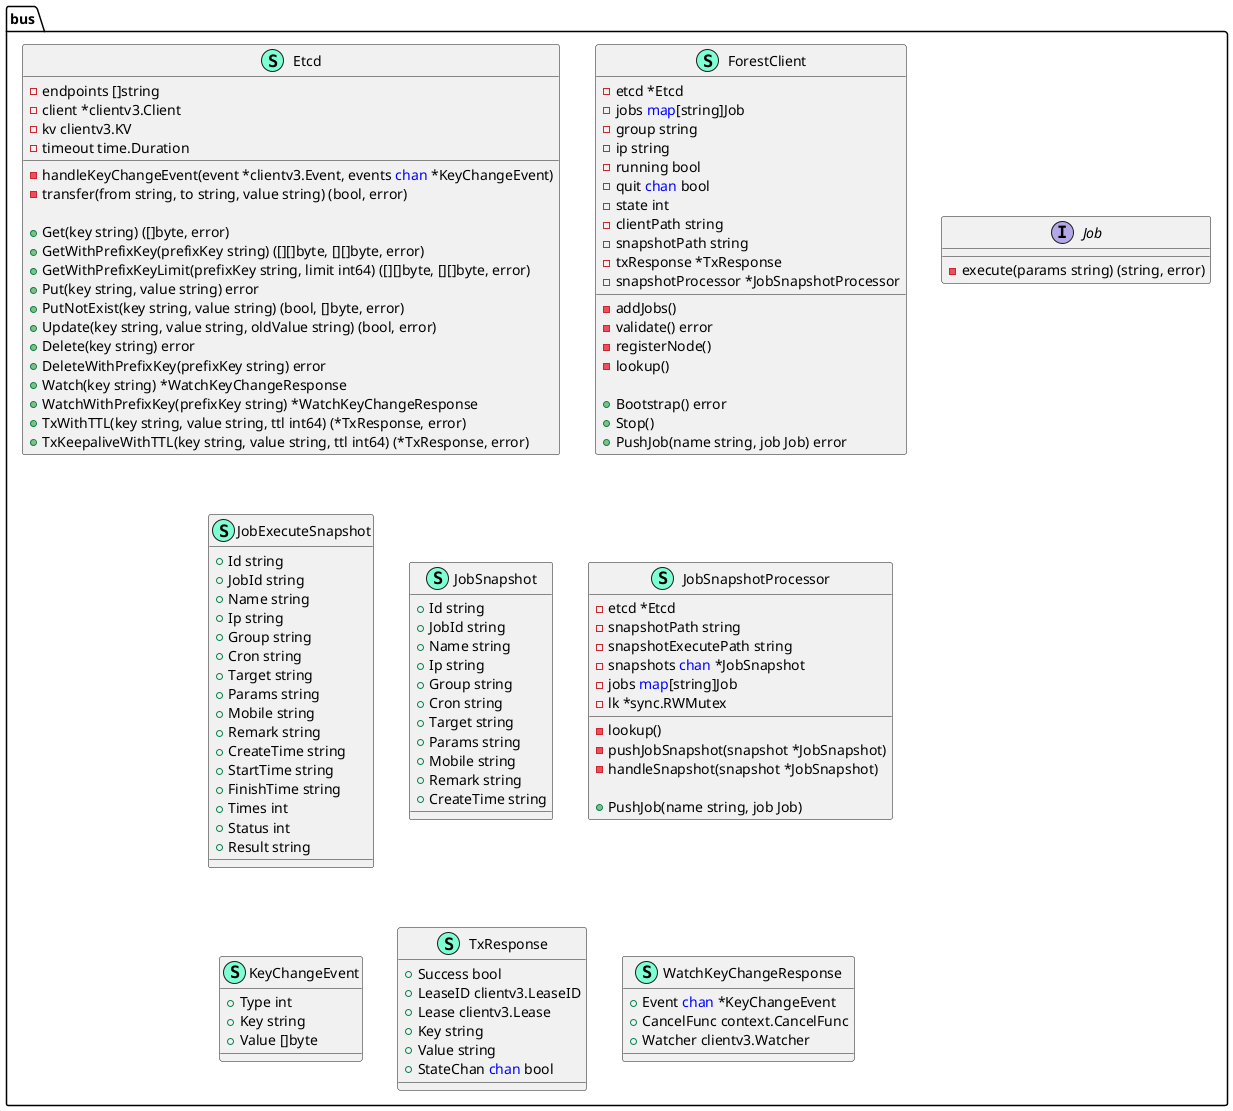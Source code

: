 @startuml
namespace bus {
    class Etcd << (S,Aquamarine) >> {
        - endpoints []string
        - client *clientv3.Client
        - kv clientv3.KV
        - timeout time.Duration

        - handleKeyChangeEvent(event *clientv3.Event, events <font color=blue>chan</font> *KeyChangeEvent) 
        - transfer(from string, to string, value string) (bool, error)

        + Get(key string) ([]byte, error)
        + GetWithPrefixKey(prefixKey string) ([][]byte, [][]byte, error)
        + GetWithPrefixKeyLimit(prefixKey string, limit int64) ([][]byte, [][]byte, error)
        + Put(key string, value string) error
        + PutNotExist(key string, value string) (bool, []byte, error)
        + Update(key string, value string, oldValue string) (bool, error)
        + Delete(key string) error
        + DeleteWithPrefixKey(prefixKey string) error
        + Watch(key string) *WatchKeyChangeResponse
        + WatchWithPrefixKey(prefixKey string) *WatchKeyChangeResponse
        + TxWithTTL(key string, value string, ttl int64) (*TxResponse, error)
        + TxKeepaliveWithTTL(key string, value string, ttl int64) (*TxResponse, error)

    }
    class ForestClient << (S,Aquamarine) >> {
        - etcd *Etcd
        - jobs <font color=blue>map</font>[string]Job
        - group string
        - ip string
        - running bool
        - quit <font color=blue>chan</font> bool
        - state int
        - clientPath string
        - snapshotPath string
        - txResponse *TxResponse
        - snapshotProcessor *JobSnapshotProcessor

        - addJobs() 
        - validate() error
        - registerNode() 
        - lookup() 

        + Bootstrap() error
        + Stop() 
        + PushJob(name string, job Job) error

    }
    interface Job  {
        - execute(params string) (string, error)

    }
    class JobExecuteSnapshot << (S,Aquamarine) >> {
        + Id string
        + JobId string
        + Name string
        + Ip string
        + Group string
        + Cron string
        + Target string
        + Params string
        + Mobile string
        + Remark string
        + CreateTime string
        + StartTime string
        + FinishTime string
        + Times int
        + Status int
        + Result string

    }
    class JobSnapshot << (S,Aquamarine) >> {
        + Id string
        + JobId string
        + Name string
        + Ip string
        + Group string
        + Cron string
        + Target string
        + Params string
        + Mobile string
        + Remark string
        + CreateTime string

    }
    class JobSnapshotProcessor << (S,Aquamarine) >> {
        - etcd *Etcd
        - snapshotPath string
        - snapshotExecutePath string
        - snapshots <font color=blue>chan</font> *JobSnapshot
        - jobs <font color=blue>map</font>[string]Job
        - lk *sync.RWMutex

        - lookup() 
        - pushJobSnapshot(snapshot *JobSnapshot) 
        - handleSnapshot(snapshot *JobSnapshot) 

        + PushJob(name string, job Job) 

    }
    class KeyChangeEvent << (S,Aquamarine) >> {
        + Type int
        + Key string
        + Value []byte

    }
    class TxResponse << (S,Aquamarine) >> {
        + Success bool
        + LeaseID clientv3.LeaseID
        + Lease clientv3.Lease
        + Key string
        + Value string
        + StateChan <font color=blue>chan</font> bool

    }
    class WatchKeyChangeResponse << (S,Aquamarine) >> {
        + Event <font color=blue>chan</font> *KeyChangeEvent
        + CancelFunc context.CancelFunc
        + Watcher clientv3.Watcher

    }
}


@enduml
